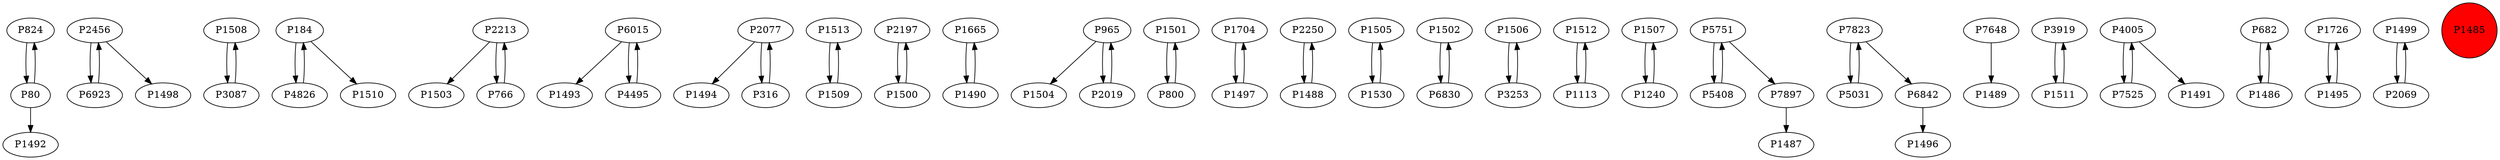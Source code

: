 digraph {
	P824 -> P80
	P2456 -> P6923
	P1508 -> P3087
	P184 -> P4826
	P2213 -> P1503
	P6015 -> P1493
	P2077 -> P1494
	P1513 -> P1509
	P6015 -> P4495
	P2197 -> P1500
	P1665 -> P1490
	P965 -> P1504
	P1501 -> P800
	P1490 -> P1665
	P1704 -> P1497
	P184 -> P1510
	P3087 -> P1508
	P800 -> P1501
	P2250 -> P1488
	P1505 -> P1530
	P80 -> P1492
	P1502 -> P6830
	P1506 -> P3253
	P4826 -> P184
	P1512 -> P1113
	P1507 -> P1240
	P7897 -> P1487
	P6923 -> P2456
	P6842 -> P1496
	P7648 -> P1489
	P1530 -> P1505
	P5408 -> P5751
	P2077 -> P316
	P5031 -> P7823
	P1240 -> P1507
	P1113 -> P1512
	P965 -> P2019
	P5751 -> P7897
	P3253 -> P1506
	P3919 -> P1511
	P7823 -> P5031
	P1497 -> P1704
	P1500 -> P2197
	P2019 -> P965
	P316 -> P2077
	P4005 -> P7525
	P6830 -> P1502
	P682 -> P1486
	P1488 -> P2250
	P1509 -> P1513
	P1511 -> P3919
	P1726 -> P1495
	P5751 -> P5408
	P1486 -> P682
	P7525 -> P4005
	P1499 -> P2069
	P7823 -> P6842
	P2456 -> P1498
	P4495 -> P6015
	P766 -> P2213
	P80 -> P824
	P4005 -> P1491
	P1495 -> P1726
	P2069 -> P1499
	P2213 -> P766
	P1485 [shape=circle]
	P1485 [style=filled]
	P1485 [fillcolor=red]
}